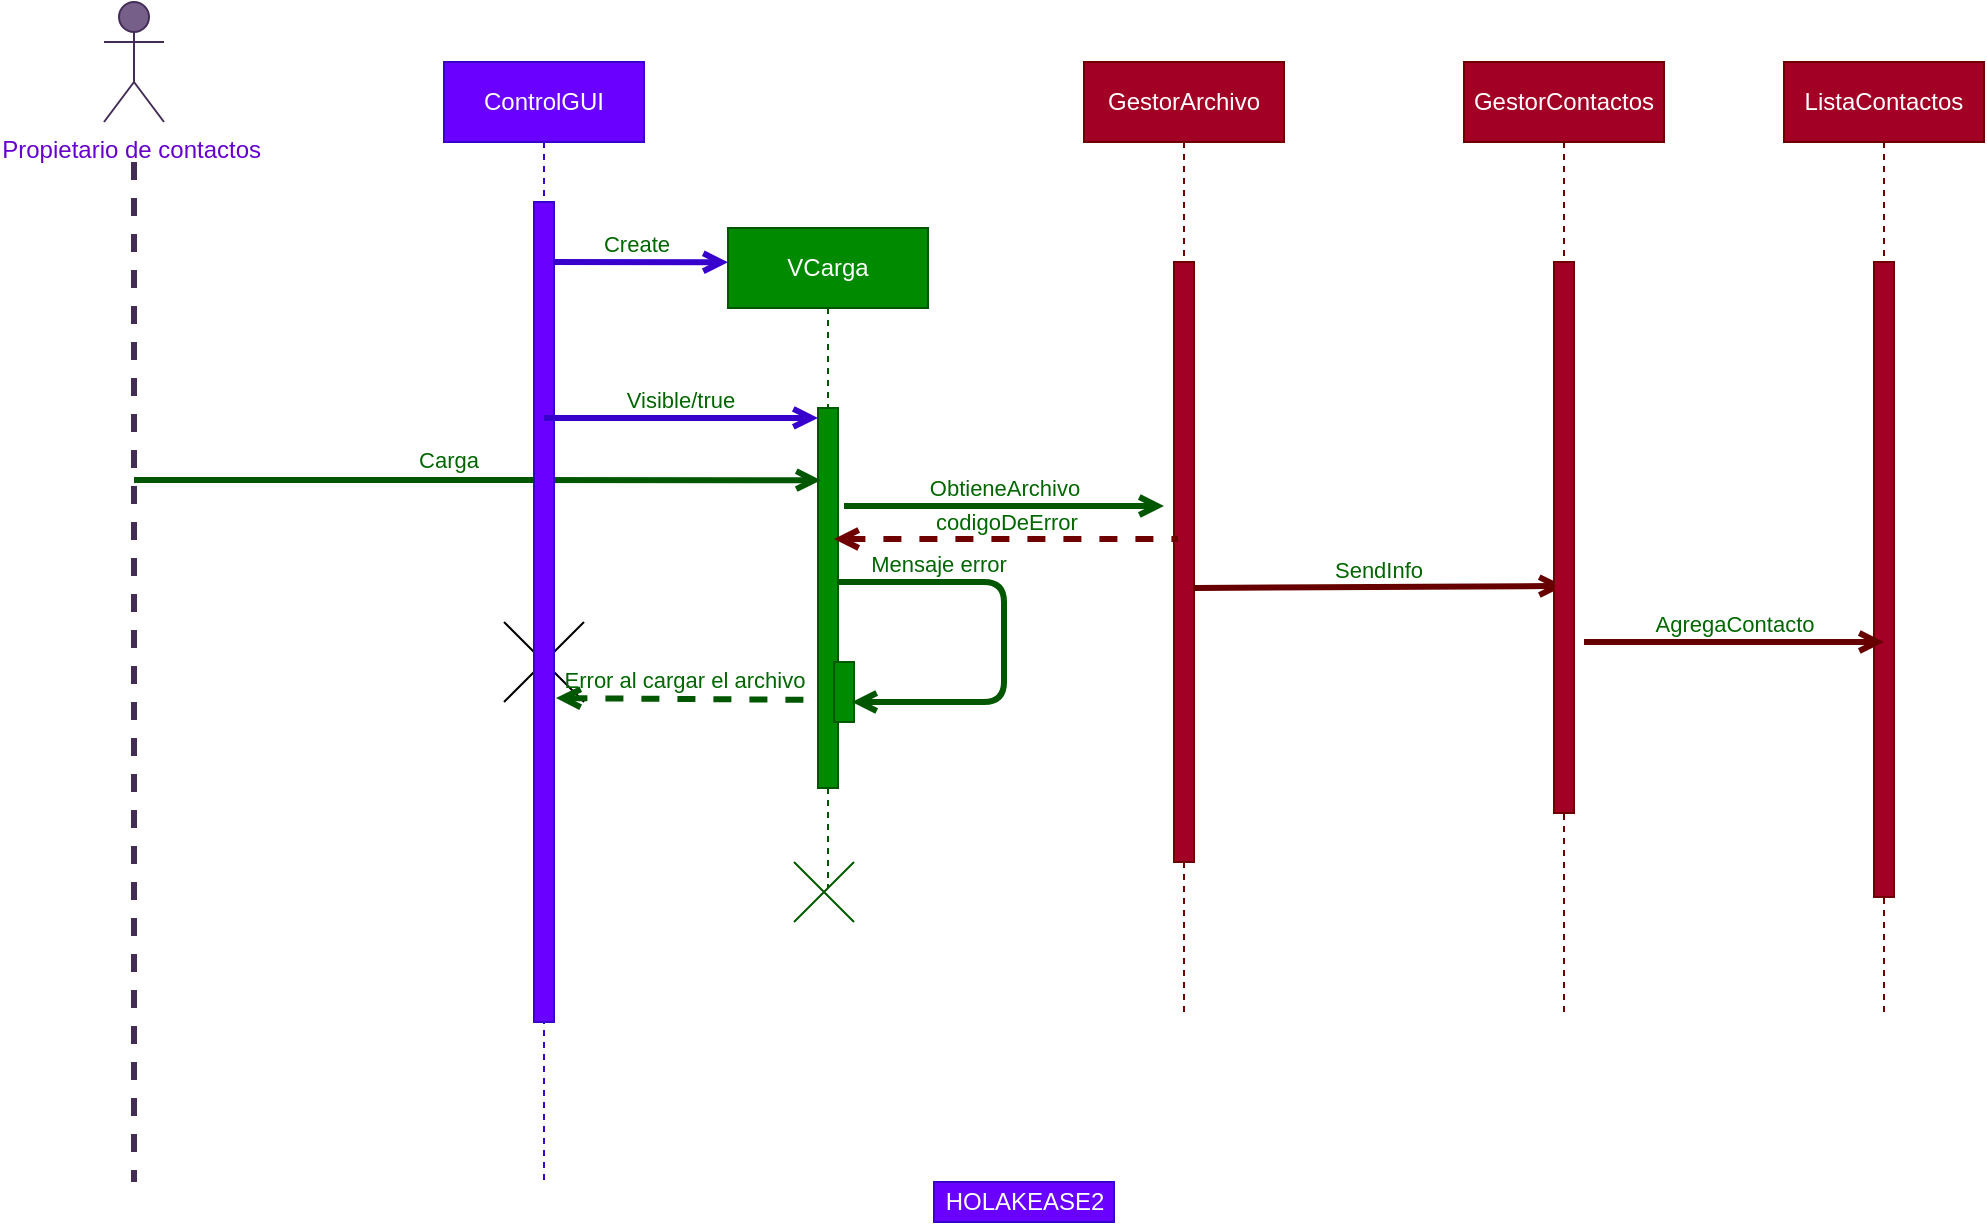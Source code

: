 <mxfile>
    <diagram id="qbhNYNmqG0ttM439P-he" name="Página-1">
        <mxGraphModel dx="1122" dy="264" grid="1" gridSize="10" guides="1" tooltips="1" connect="1" arrows="1" fold="1" page="1" pageScale="1" pageWidth="1600" pageHeight="1200" background="#ffffff" math="0" shadow="0">
            <root>
                <mxCell id="0"/>
                <mxCell id="1" parent="0"/>
                <mxCell id="3" value="Propietario de contactos&amp;nbsp;" style="shape=umlActor;verticalLabelPosition=bottom;verticalAlign=top;html=1;fillColor=#76608a;strokeColor=#432D57;fontColor=#6600CC;" parent="1" vertex="1">
                    <mxGeometry x="70" y="70" width="30" height="60" as="geometry"/>
                </mxCell>
                <mxCell id="4" value="" style="endArrow=none;startArrow=none;endFill=0;startFill=0;endSize=8;html=1;verticalAlign=bottom;labelBackgroundColor=none;strokeWidth=3;fillColor=#76608a;strokeColor=#432D57;dashed=1;" parent="1" edge="1">
                    <mxGeometry width="160" relative="1" as="geometry">
                        <mxPoint x="85" y="150" as="sourcePoint"/>
                        <mxPoint x="85" y="660" as="targetPoint"/>
                    </mxGeometry>
                </mxCell>
                <mxCell id="5" value="VCarga" style="shape=umlLifeline;perimeter=lifelinePerimeter;whiteSpace=wrap;html=1;container=1;collapsible=0;recursiveResize=0;outlineConnect=0;fillColor=#008a00;strokeColor=#005700;fontColor=#ffffff;" parent="1" vertex="1">
                    <mxGeometry x="382" y="183" width="100" height="330" as="geometry"/>
                </mxCell>
                <mxCell id="6" value="" style="html=1;points=[];perimeter=orthogonalPerimeter;fillColor=#008a00;strokeColor=#005700;fontColor=#ffffff;" parent="5" vertex="1">
                    <mxGeometry x="45" y="90" width="10" height="190" as="geometry"/>
                </mxCell>
                <mxCell id="9" value="" style="html=1;verticalAlign=bottom;labelBackgroundColor=none;endArrow=open;endFill=0;fillColor=#008a00;strokeColor=#005700;strokeWidth=3;entryX=0.147;entryY=0.19;entryDx=0;entryDy=0;entryPerimeter=0;" parent="1" target="6" edge="1">
                    <mxGeometry width="160" relative="1" as="geometry">
                        <mxPoint x="85" y="309" as="sourcePoint"/>
                        <mxPoint x="405" y="309" as="targetPoint"/>
                        <Array as="points">
                            <mxPoint x="240" y="309"/>
                        </Array>
                    </mxGeometry>
                </mxCell>
                <mxCell id="10" value="Carga" style="edgeLabel;html=1;align=center;verticalAlign=middle;resizable=0;points=[];labelBackgroundColor=none;fontColor=#006600;" parent="9" connectable="0" vertex="1">
                    <mxGeometry x="-0.163" y="-6" relative="1" as="geometry">
                        <mxPoint x="13" y="-16" as="offset"/>
                    </mxGeometry>
                </mxCell>
                <mxCell id="11" value="ControlGUI" style="shape=umlLifeline;perimeter=lifelinePerimeter;whiteSpace=wrap;html=1;container=1;collapsible=0;recursiveResize=0;outlineConnect=0;strokeColor=#3700CC;fillColor=#6a00ff;fontColor=#ffffff;" parent="1" vertex="1">
                    <mxGeometry x="240" y="100" width="100" height="560" as="geometry"/>
                </mxCell>
                <mxCell id="12" value="" style="shape=umlDestroy;dashed=0;" parent="11" vertex="1">
                    <mxGeometry x="30" y="280" width="40" height="40" as="geometry"/>
                </mxCell>
                <mxCell id="13" value="Create" style="html=1;verticalAlign=bottom;labelBackgroundColor=none;endArrow=open;endFill=0;fontColor=#006600;strokeWidth=3;fillColor=#6a00ff;strokeColor=#3700CC;entryX=0;entryY=0.052;entryDx=0;entryDy=0;entryPerimeter=0;" parent="11" target="5" edge="1">
                    <mxGeometry width="160" relative="1" as="geometry">
                        <mxPoint x="50" y="100" as="sourcePoint"/>
                        <mxPoint x="130" y="100" as="targetPoint"/>
                    </mxGeometry>
                </mxCell>
                <mxCell id="14" value="" style="html=1;points=[];perimeter=orthogonalPerimeter;fillColor=#6a00ff;strokeColor=#3700CC;fontColor=#ffffff;" parent="11" vertex="1">
                    <mxGeometry x="45" y="70" width="10" height="410" as="geometry"/>
                </mxCell>
                <mxCell id="15" value="" style="shape=umlDestroy;fillColor=#008a00;strokeColor=#005700;fontColor=#ffffff;" parent="1" vertex="1">
                    <mxGeometry x="415" y="500" width="30" height="30" as="geometry"/>
                </mxCell>
                <mxCell id="16" value="" style="html=1;points=[];perimeter=orthogonalPerimeter;strokeColor=#005700;fontColor=#ffffff;fillColor=#008a00;" parent="1" vertex="1">
                    <mxGeometry x="435" y="400" width="10" height="30" as="geometry"/>
                </mxCell>
                <mxCell id="17" value="Mensaje error" style="html=1;verticalAlign=bottom;labelBackgroundColor=none;endArrow=open;endFill=0;fontColor=#006600;strokeWidth=3;fillColor=#008a00;strokeColor=#005700;edgeStyle=orthogonalEdgeStyle;entryX=0.9;entryY=0.667;entryDx=0;entryDy=0;entryPerimeter=0;" parent="1" source="6" target="16" edge="1">
                    <mxGeometry x="-0.549" width="160" relative="1" as="geometry">
                        <mxPoint x="435" y="340" as="sourcePoint"/>
                        <mxPoint x="450" y="380" as="targetPoint"/>
                        <Array as="points">
                            <mxPoint x="520" y="360"/>
                            <mxPoint x="520" y="420"/>
                        </Array>
                        <mxPoint as="offset"/>
                    </mxGeometry>
                </mxCell>
                <mxCell id="18" value="Error al cargar el archivo" style="html=1;verticalAlign=bottom;labelBackgroundColor=none;endArrow=none;endFill=0;fontColor=#006600;strokeWidth=3;fillColor=#008a00;strokeColor=#005700;startArrow=open;startFill=0;exitX=1.1;exitY=0.605;exitDx=0;exitDy=0;exitPerimeter=0;entryX=-0.2;entryY=0.768;entryDx=0;entryDy=0;entryPerimeter=0;dashed=1;" parent="1" source="14" target="6" edge="1">
                    <mxGeometry width="160" relative="1" as="geometry">
                        <mxPoint x="300" y="420" as="sourcePoint"/>
                        <mxPoint x="400" y="430" as="targetPoint"/>
                    </mxGeometry>
                </mxCell>
                <mxCell id="19" value="GestorArchivo" style="shape=umlLifeline;perimeter=lifelinePerimeter;whiteSpace=wrap;html=1;container=1;collapsible=0;recursiveResize=0;outlineConnect=0;fillColor=#a20025;strokeColor=#6F0000;fontColor=#ffffff;" parent="1" vertex="1">
                    <mxGeometry x="560" y="100" width="100" height="478" as="geometry"/>
                </mxCell>
                <mxCell id="20" value="Visible/true" style="html=1;verticalAlign=bottom;labelBackgroundColor=none;endArrow=open;endFill=0;fontColor=#006600;strokeWidth=3;fillColor=#6a00ff;strokeColor=#3700CC;shadow=0;entryX=0;entryY=0.026;entryDx=0;entryDy=0;entryPerimeter=0;rounded=0;" parent="1" target="6" edge="1">
                    <mxGeometry width="160" relative="1" as="geometry">
                        <mxPoint x="290" y="278" as="sourcePoint"/>
                        <mxPoint x="422" y="280" as="targetPoint"/>
                    </mxGeometry>
                </mxCell>
                <mxCell id="21" value="ObtieneArchivo" style="html=1;verticalAlign=bottom;labelBackgroundColor=none;endArrow=open;endFill=0;fontColor=#006600;strokeWidth=3;fillColor=#008a00;strokeColor=#005700;shadow=0;rounded=0;" parent="1" edge="1">
                    <mxGeometry width="160" relative="1" as="geometry">
                        <mxPoint x="440" y="322" as="sourcePoint"/>
                        <mxPoint x="600" y="322" as="targetPoint"/>
                        <Array as="points"/>
                    </mxGeometry>
                </mxCell>
                <mxCell id="22" value="" style="html=1;points=[];perimeter=orthogonalPerimeter;fillColor=#a20025;strokeColor=#6F0000;fontColor=#ffffff;" parent="1" vertex="1">
                    <mxGeometry x="605" y="200" width="10" height="300" as="geometry"/>
                </mxCell>
                <mxCell id="23" value="codigoDeError" style="html=1;verticalAlign=bottom;labelBackgroundColor=none;endArrow=none;endFill=0;fontColor=#006600;strokeWidth=3;fillColor=#a20025;strokeColor=#6F0000;startArrow=open;startFill=0;dashed=1;" parent="1" edge="1">
                    <mxGeometry width="160" relative="1" as="geometry">
                        <mxPoint x="435" y="338.5" as="sourcePoint"/>
                        <mxPoint x="607" y="338.5" as="targetPoint"/>
                    </mxGeometry>
                </mxCell>
                <mxCell id="24" value="SendInfo" style="html=1;verticalAlign=bottom;labelBackgroundColor=none;endArrow=open;endFill=0;fontColor=#006600;strokeWidth=3;fillColor=#008a00;shadow=0;rounded=0;strokeColor=#660000;" parent="1" edge="1">
                    <mxGeometry width="160" relative="1" as="geometry">
                        <mxPoint x="615.0" y="363.01" as="sourcePoint"/>
                        <mxPoint x="800" y="361.99" as="targetPoint"/>
                        <Array as="points"/>
                    </mxGeometry>
                </mxCell>
                <mxCell id="25" value="GestorContactos" style="shape=umlLifeline;perimeter=lifelinePerimeter;whiteSpace=wrap;html=1;container=1;collapsible=0;recursiveResize=0;outlineConnect=0;fillColor=#a20025;strokeColor=#6F0000;fontColor=#ffffff;" parent="1" vertex="1">
                    <mxGeometry x="750" y="100" width="100" height="478" as="geometry"/>
                </mxCell>
                <mxCell id="26" value="" style="html=1;points=[];perimeter=orthogonalPerimeter;fillColor=#a20025;strokeColor=#6F0000;fontColor=#ffffff;" parent="25" vertex="1">
                    <mxGeometry x="45" y="100" width="10" height="275.5" as="geometry"/>
                </mxCell>
                <mxCell id="27" value="ListaContactos" style="shape=umlLifeline;perimeter=lifelinePerimeter;whiteSpace=wrap;html=1;container=1;collapsible=0;recursiveResize=0;outlineConnect=0;fillColor=#a20025;strokeColor=#6F0000;fontColor=#ffffff;" parent="1" vertex="1">
                    <mxGeometry x="910" y="100" width="100" height="478" as="geometry"/>
                </mxCell>
                <mxCell id="28" value="" style="html=1;points=[];perimeter=orthogonalPerimeter;fillColor=#a20025;strokeColor=#6F0000;fontColor=#ffffff;" parent="1" vertex="1">
                    <mxGeometry x="955" y="200" width="10" height="317.5" as="geometry"/>
                </mxCell>
                <mxCell id="29" value="AgregaContacto" style="html=1;verticalAlign=bottom;labelBackgroundColor=none;endArrow=open;endFill=0;fontColor=#006600;strokeWidth=3;fillColor=#008a00;shadow=0;rounded=0;strokeColor=#660000;" parent="1" edge="1">
                    <mxGeometry width="160" relative="1" as="geometry">
                        <mxPoint x="810" y="390" as="sourcePoint"/>
                        <mxPoint x="960" y="390" as="targetPoint"/>
                        <Array as="points"/>
                    </mxGeometry>
                </mxCell>
                <mxCell id="30" value="HOLAKEASE2" style="text;html=1;align=center;verticalAlign=middle;resizable=0;points=[];autosize=1;strokeColor=#3700CC;fillColor=#6a00ff;fontColor=#ffffff;" vertex="1" parent="1">
                    <mxGeometry x="485" y="660" width="90" height="20" as="geometry"/>
                </mxCell>
            </root>
        </mxGraphModel>
    </diagram>
</mxfile>